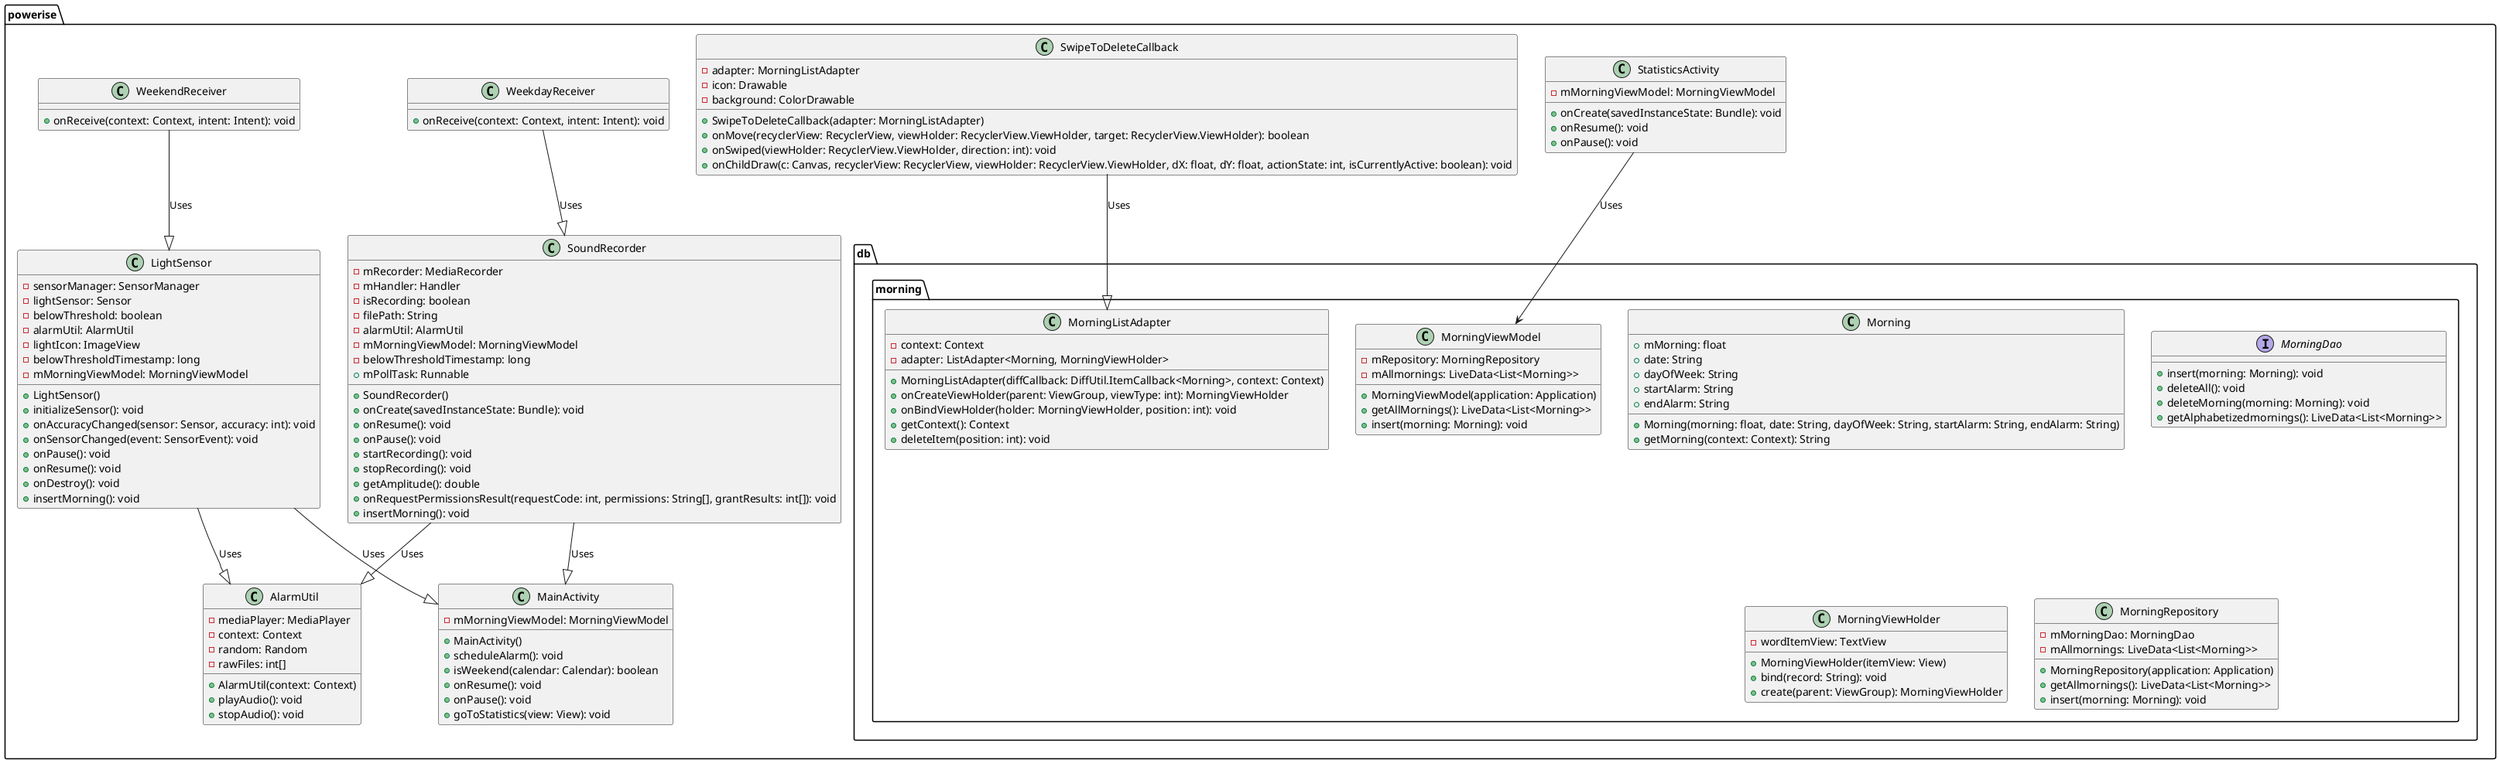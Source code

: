 @startuml

package "powerise.db.morning" {
    class Morning {
        +mMorning: float
        +date: String
        +dayOfWeek: String
        +startAlarm: String
        +endAlarm: String
        {method} +Morning(morning: float, date: String, dayOfWeek: String, startAlarm: String, endAlarm: String)
        {method} +getMorning(context: Context): String
    }

    interface MorningDao {
        +insert(morning: Morning): void
        +deleteAll(): void
        +deleteMorning(morning: Morning): void
        +getAlphabetizedmornings(): LiveData<List<Morning>>
    }

    class MorningListAdapter {
        -context: Context
        -adapter: ListAdapter<Morning, MorningViewHolder>
        +MorningListAdapter(diffCallback: DiffUtil.ItemCallback<Morning>, context: Context)
        +onCreateViewHolder(parent: ViewGroup, viewType: int): MorningViewHolder
        +onBindViewHolder(holder: MorningViewHolder, position: int): void
        +getContext(): Context
        +deleteItem(position: int): void
    }

    class MorningViewHolder {
        -wordItemView: TextView
        +MorningViewHolder(itemView: View)
        +bind(record: String): void
        +create(parent: ViewGroup): MorningViewHolder
    }

    class MorningRepository {
        -mMorningDao: MorningDao
        -mAllmornings: LiveData<List<Morning>>
        +MorningRepository(application: Application)
        +getAllmornings(): LiveData<List<Morning>>
        +insert(morning: Morning): void
    }

    class MorningViewModel {
        -mRepository: MorningRepository
        -mAllmornings: LiveData<List<Morning>>
        +MorningViewModel(application: Application)
        +getAllMornings(): LiveData<List<Morning>>
        +insert(morning: Morning): void
    }
}

package "powerise" {
    class AlarmUtil {
        -mediaPlayer: MediaPlayer
        -context: Context
        -random: Random
        -rawFiles: int[]
        +AlarmUtil(context: Context)
        +playAudio(): void
        +stopAudio(): void
    }

    class LightSensor {
        -sensorManager: SensorManager
        -lightSensor: Sensor
        -belowThreshold: boolean
        -alarmUtil: AlarmUtil
        -lightIcon: ImageView
        -belowThresholdTimestamp: long
        -mMorningViewModel: MorningViewModel
        +LightSensor()
        +initializeSensor(): void
        +onAccuracyChanged(sensor: Sensor, accuracy: int): void
        +onSensorChanged(event: SensorEvent): void
        +onPause(): void
        +onResume(): void
        +onDestroy(): void
        +insertMorning(): void
    }

    class MainActivity {
        -mMorningViewModel: MorningViewModel
        +MainActivity()
        +scheduleAlarm(): void
        +isWeekend(calendar: Calendar): boolean
        +onResume(): void
        +onPause(): void
        +goToStatistics(view: View): void
    }

    class SoundRecorder {
        -mRecorder: MediaRecorder
        -mHandler: Handler
        -isRecording: boolean
        -filePath: String
        -alarmUtil: AlarmUtil
        -mMorningViewModel: MorningViewModel
        -belowThresholdTimestamp: long
        +SoundRecorder()
        +onCreate(savedInstanceState: Bundle): void
        +onResume(): void
        +onPause(): void
        +startRecording(): void
        +mPollTask: Runnable
        +stopRecording(): void
        +getAmplitude(): double
        +onRequestPermissionsResult(requestCode: int, permissions: String[], grantResults: int[]): void
        +insertMorning(): void
    }

    class StatisticsActivity {
        -mMorningViewModel: MorningViewModel
        +onCreate(savedInstanceState: Bundle): void
        +onResume(): void
        +onPause(): void
    }

    class SwipeToDeleteCallback {
        -adapter: MorningListAdapter
        -icon: Drawable
        -background: ColorDrawable
        +SwipeToDeleteCallback(adapter: MorningListAdapter)
        +onMove(recyclerView: RecyclerView, viewHolder: RecyclerView.ViewHolder, target: RecyclerView.ViewHolder): boolean
        +onSwiped(viewHolder: RecyclerView.ViewHolder, direction: int): void
        +onChildDraw(c: Canvas, recyclerView: RecyclerView, viewHolder: RecyclerView.ViewHolder, dX: float, dY: float, actionState: int, isCurrentlyActive: boolean): void
    }

    class WeekdayReceiver {
        +onReceive(context: Context, intent: Intent): void
    }

    class WeekendReceiver {
        +onReceive(context: Context, intent: Intent): void
    }

    LightSensor --|> MainActivity: Uses
    SoundRecorder --|> MainActivity: Uses
    StatisticsActivity --> MorningViewModel: Uses
    SwipeToDeleteCallback --|> MorningListAdapter: Uses
    WeekendReceiver --|> LightSensor: Uses
    WeekdayReceiver --|> SoundRecorder: Uses

    LightSensor --|> AlarmUtil: Uses
    SoundRecorder --|> AlarmUtil: Uses
}

@enduml
